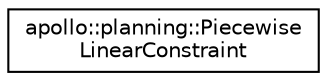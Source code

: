 digraph "Graphical Class Hierarchy"
{
  edge [fontname="Helvetica",fontsize="10",labelfontname="Helvetica",labelfontsize="10"];
  node [fontname="Helvetica",fontsize="10",shape=record];
  rankdir="LR";
  Node1 [label="apollo::planning::Piecewise\lLinearConstraint",height=0.2,width=0.4,color="black", fillcolor="white", style="filled",URL="$classapollo_1_1planning_1_1PiecewiseLinearConstraint.html"];
}
